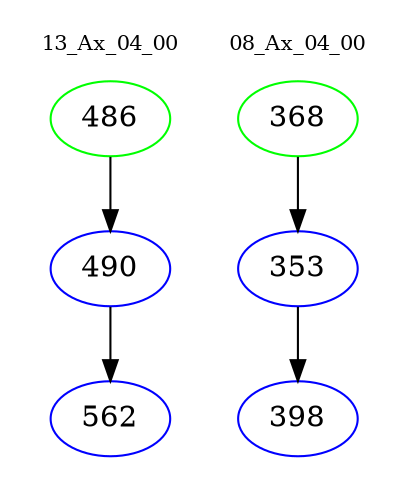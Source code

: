 digraph{
subgraph cluster_0 {
color = white
label = "13_Ax_04_00";
fontsize=10;
T0_486 [label="486", color="green"]
T0_486 -> T0_490 [color="black"]
T0_490 [label="490", color="blue"]
T0_490 -> T0_562 [color="black"]
T0_562 [label="562", color="blue"]
}
subgraph cluster_1 {
color = white
label = "08_Ax_04_00";
fontsize=10;
T1_368 [label="368", color="green"]
T1_368 -> T1_353 [color="black"]
T1_353 [label="353", color="blue"]
T1_353 -> T1_398 [color="black"]
T1_398 [label="398", color="blue"]
}
}
